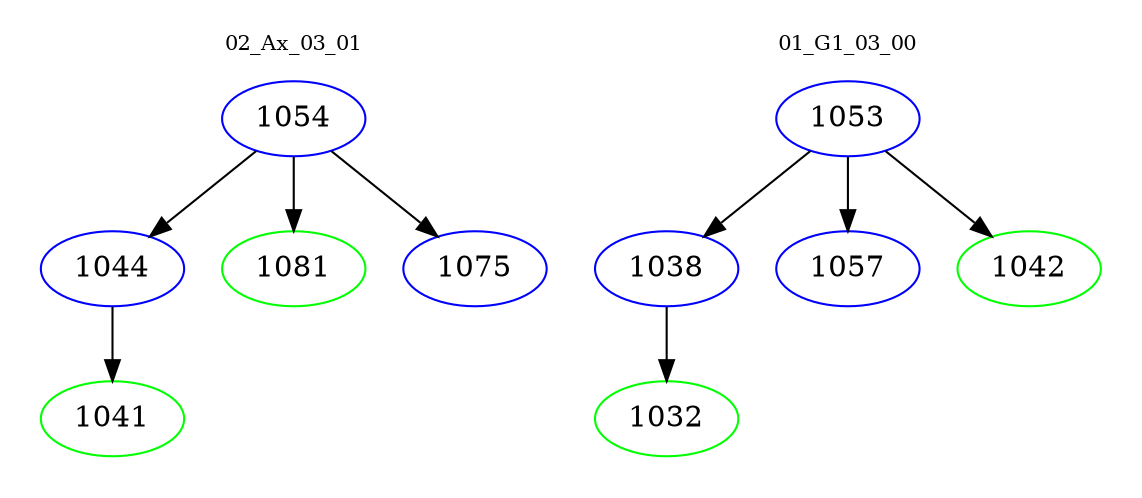 digraph{
subgraph cluster_0 {
color = white
label = "02_Ax_03_01";
fontsize=10;
T0_1054 [label="1054", color="blue"]
T0_1054 -> T0_1044 [color="black"]
T0_1044 [label="1044", color="blue"]
T0_1044 -> T0_1041 [color="black"]
T0_1041 [label="1041", color="green"]
T0_1054 -> T0_1081 [color="black"]
T0_1081 [label="1081", color="green"]
T0_1054 -> T0_1075 [color="black"]
T0_1075 [label="1075", color="blue"]
}
subgraph cluster_1 {
color = white
label = "01_G1_03_00";
fontsize=10;
T1_1053 [label="1053", color="blue"]
T1_1053 -> T1_1038 [color="black"]
T1_1038 [label="1038", color="blue"]
T1_1038 -> T1_1032 [color="black"]
T1_1032 [label="1032", color="green"]
T1_1053 -> T1_1057 [color="black"]
T1_1057 [label="1057", color="blue"]
T1_1053 -> T1_1042 [color="black"]
T1_1042 [label="1042", color="green"]
}
}
